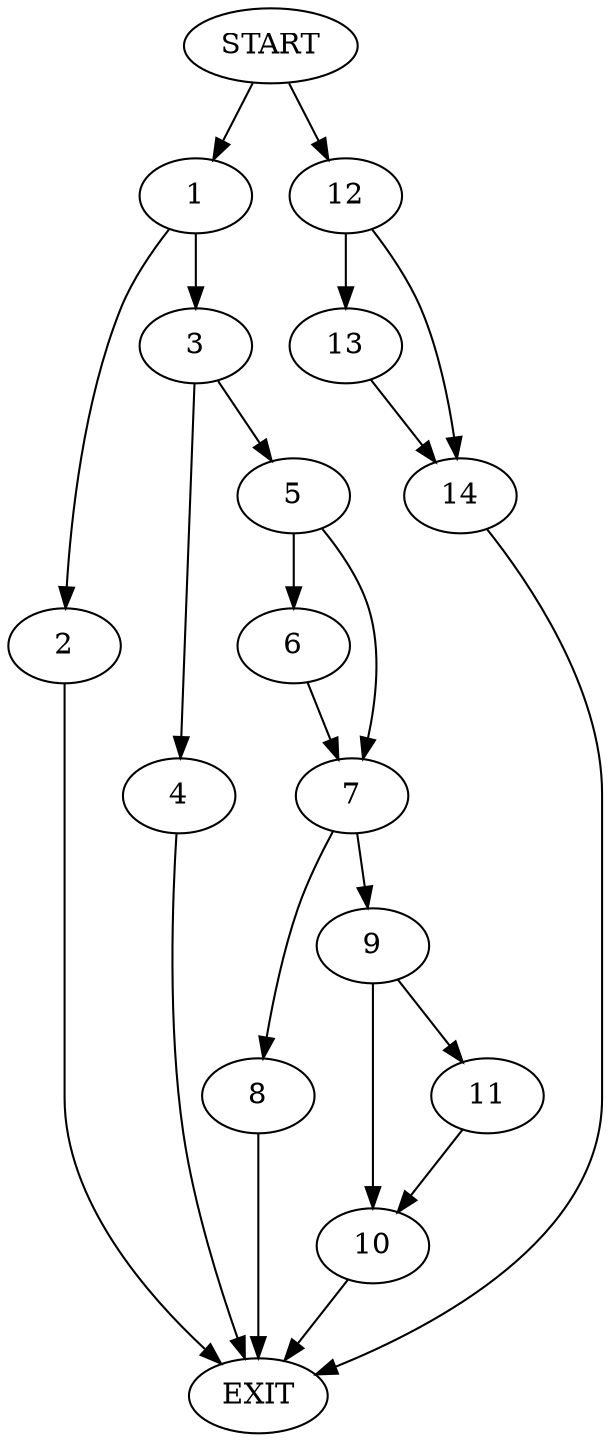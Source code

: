 digraph {
0 [label="START"]
15 [label="EXIT"]
0 -> 1
1 -> 2
1 -> 3
3 -> 4
3 -> 5
2 -> 15
4 -> 15
5 -> 6
5 -> 7
7 -> 8
7 -> 9
6 -> 7
9 -> 10
9 -> 11
8 -> 15
11 -> 10
10 -> 15
0 -> 12
12 -> 13
12 -> 14
14 -> 15
13 -> 14
}

